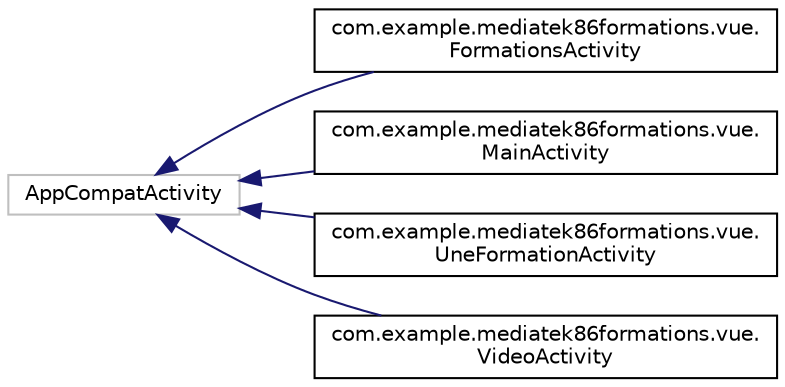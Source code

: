 digraph "Graphical Class Hierarchy"
{
 // LATEX_PDF_SIZE
  edge [fontname="Helvetica",fontsize="10",labelfontname="Helvetica",labelfontsize="10"];
  node [fontname="Helvetica",fontsize="10",shape=record];
  rankdir="LR";
  Node0 [label="AppCompatActivity",height=0.2,width=0.4,color="grey75", fillcolor="white", style="filled",tooltip=" "];
  Node0 -> Node1 [dir="back",color="midnightblue",fontsize="10",style="solid",fontname="Helvetica"];
  Node1 [label="com.example.mediatek86formations.vue.\lFormationsActivity",height=0.2,width=0.4,color="black", fillcolor="white", style="filled",URL="$classcom_1_1example_1_1mediatek86formations_1_1vue_1_1_formations_activity.html",tooltip=" "];
  Node0 -> Node2 [dir="back",color="midnightblue",fontsize="10",style="solid",fontname="Helvetica"];
  Node2 [label="com.example.mediatek86formations.vue.\lMainActivity",height=0.2,width=0.4,color="black", fillcolor="white", style="filled",URL="$classcom_1_1example_1_1mediatek86formations_1_1vue_1_1_main_activity.html",tooltip=" "];
  Node0 -> Node3 [dir="back",color="midnightblue",fontsize="10",style="solid",fontname="Helvetica"];
  Node3 [label="com.example.mediatek86formations.vue.\lUneFormationActivity",height=0.2,width=0.4,color="black", fillcolor="white", style="filled",URL="$classcom_1_1example_1_1mediatek86formations_1_1vue_1_1_une_formation_activity.html",tooltip=" "];
  Node0 -> Node4 [dir="back",color="midnightblue",fontsize="10",style="solid",fontname="Helvetica"];
  Node4 [label="com.example.mediatek86formations.vue.\lVideoActivity",height=0.2,width=0.4,color="black", fillcolor="white", style="filled",URL="$classcom_1_1example_1_1mediatek86formations_1_1vue_1_1_video_activity.html",tooltip=" "];
}
